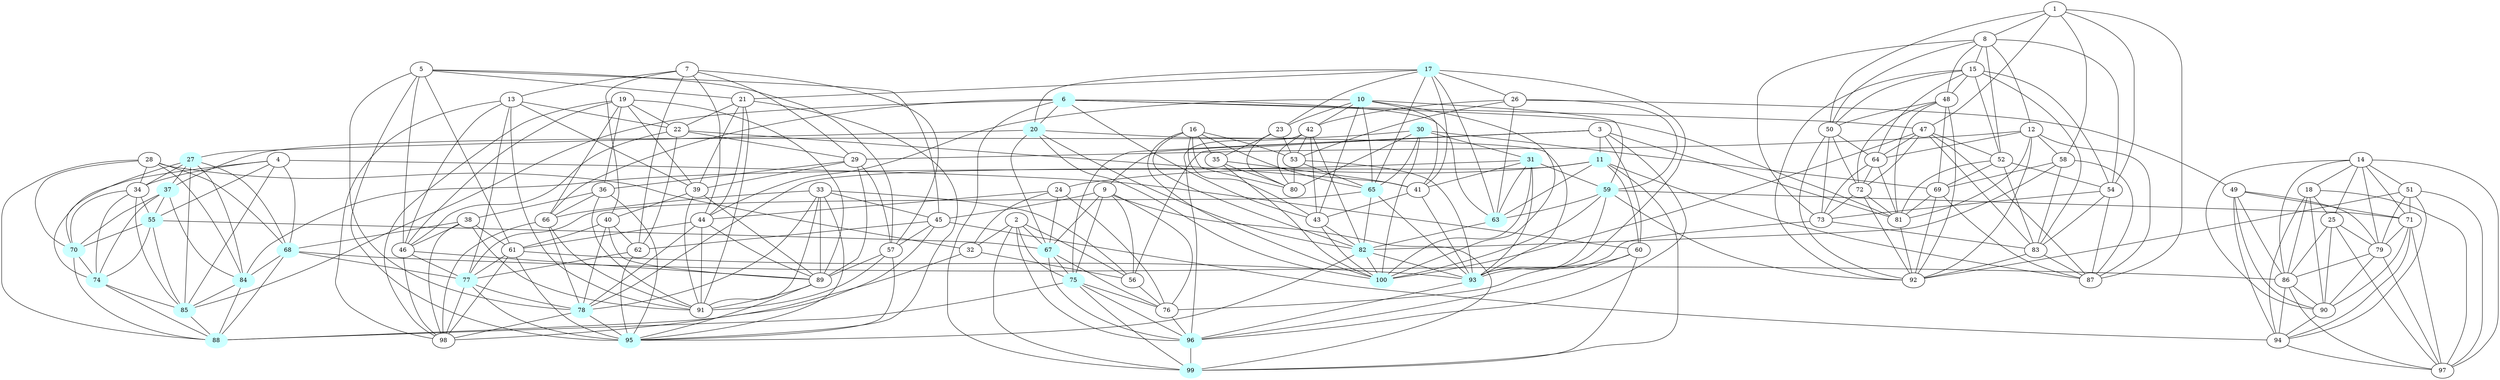 graph G {
    6 [style=filled, color="#CCFFFF"];
    10 [style=filled, color="#CCFFFF"];
    11 [style=filled, color="#CCFFFF"];
    17 [style=filled, color="#CCFFFF"];
    20 [style=filled, color="#CCFFFF"];
    27 [style=filled, color="#CCFFFF"];
    30 [style=filled, color="#CCFFFF"];
    31 [style=filled, color="#CCFFFF"];
    37 [style=filled, color="#CCFFFF"];
    55 [style=filled, color="#CCFFFF"];
    59 [style=filled, color="#CCFFFF"];
    63 [style=filled, color="#CCFFFF"];
    65 [style=filled, color="#CCFFFF"];
    67 [style=filled, color="#CCFFFF"];
    68 [style=filled, color="#CCFFFF"];
    70 [style=filled, color="#CCFFFF"];
    74 [style=filled, color="#CCFFFF"];
    75 [style=filled, color="#CCFFFF"];
    77 [style=filled, color="#CCFFFF"];
    78 [style=filled, color="#CCFFFF"];
    82 [style=filled, color="#CCFFFF"];
    84 [style=filled, color="#CCFFFF"];
    85 [style=filled, color="#CCFFFF"];
    88 [style=filled, color="#CCFFFF"];
    93 [style=filled, color="#CCFFFF"];
    95 [style=filled, color="#CCFFFF"];
    96 [style=filled, color="#CCFFFF"];
    99 [style=filled, color="#CCFFFF"];
    100 [style=filled, color="#CCFFFF"];
    1 -- 8 [len= 4]
    1 -- 47 [len= 4]
    1 -- 50 [len= 4]
    1 -- 54 [len= 4]
    1 -- 58 [len= 4]
    1 -- 87 [len= 4]
    2 -- 32 [len= 4]
    2 -- 56 [len= 4]
    2 -- 67 [len= 4]
    2 -- 75 [len= 4]
    2 -- 96 [len= 4]
    2 -- 99 [len= 4]
    3 -- 9 [len= 4]
    3 -- 11 [len= 4]
    3 -- 56 [len= 4]
    3 -- 60 [len= 4]
    3 -- 75 [len= 4]
    3 -- 81 [len= 4]
    3 -- 96 [len= 4]
    4 -- 34 [len= 4]
    4 -- 55 [len= 4]
    4 -- 60 [len= 4]
    4 -- 68 [len= 4]
    4 -- 74 [len= 4]
    4 -- 85 [len= 4]
    5 -- 21 [len= 4]
    5 -- 45 [len= 4]
    5 -- 46 [len= 4]
    5 -- 57 [len= 4]
    5 -- 61 [len= 4]
    5 -- 78 [len= 4]
    5 -- 95 [len= 4]
    6 -- 20 [len= 4]
    6 -- 43 [len= 4]
    6 -- 47 [len= 4]
    6 -- 63 [len= 4]
    6 -- 66 [len= 4]
    6 -- 81 [len= 4]
    6 -- 85 [len= 4]
    6 -- 99 [len= 4]
    7 -- 13 [len= 4]
    7 -- 29 [len= 4]
    7 -- 40 [len= 4]
    7 -- 44 [len= 4]
    7 -- 57 [len= 4]
    7 -- 62 [len= 4]
    8 -- 12 [len= 4]
    8 -- 15 [len= 4]
    8 -- 48 [len= 4]
    8 -- 50 [len= 4]
    8 -- 52 [len= 4]
    8 -- 54 [len= 4]
    8 -- 73 [len= 4]
    9 -- 45 [len= 4]
    9 -- 56 [len= 4]
    9 -- 67 [len= 4]
    9 -- 75 [len= 4]
    9 -- 76 [len= 4]
    9 -- 99 [len= 4]
    10 -- 23 [len= 4]
    10 -- 41 [len= 4]
    10 -- 42 [len= 4]
    10 -- 43 [len= 4]
    10 -- 44 [len= 4]
    10 -- 59 [len= 4]
    10 -- 65 [len= 4]
    10 -- 100 [len= 4]
    11 -- 24 [len= 4]
    11 -- 60 [len= 4]
    11 -- 63 [len= 4]
    11 -- 78 [len= 4]
    11 -- 87 [len= 4]
    11 -- 99 [len= 4]
    12 -- 29 [len= 4]
    12 -- 58 [len= 4]
    12 -- 64 [len= 4]
    12 -- 81 [len= 4]
    12 -- 87 [len= 4]
    12 -- 92 [len= 4]
    13 -- 22 [len= 4]
    13 -- 39 [len= 4]
    13 -- 46 [len= 4]
    13 -- 77 [len= 4]
    13 -- 91 [len= 4]
    13 -- 98 [len= 4]
    14 -- 18 [len= 4]
    14 -- 25 [len= 4]
    14 -- 51 [len= 4]
    14 -- 71 [len= 4]
    14 -- 79 [len= 4]
    14 -- 86 [len= 4]
    14 -- 90 [len= 4]
    14 -- 97 [len= 4]
    15 -- 48 [len= 4]
    15 -- 50 [len= 4]
    15 -- 52 [len= 4]
    15 -- 54 [len= 4]
    15 -- 64 [len= 4]
    15 -- 83 [len= 4]
    15 -- 92 [len= 4]
    16 -- 35 [len= 4]
    16 -- 43 [len= 4]
    16 -- 53 [len= 4]
    16 -- 65 [len= 4]
    16 -- 80 [len= 4]
    16 -- 82 [len= 4]
    16 -- 100 [len= 4]
    17 -- 20 [len= 4]
    17 -- 21 [len= 4]
    17 -- 23 [len= 4]
    17 -- 26 [len= 4]
    17 -- 41 [len= 4]
    17 -- 63 [len= 4]
    17 -- 65 [len= 4]
    17 -- 93 [len= 4]
    18 -- 25 [len= 4]
    18 -- 86 [len= 4]
    18 -- 90 [len= 4]
    18 -- 94 [len= 4]
    18 -- 97 [len= 4]
    19 -- 22 [len= 4]
    19 -- 36 [len= 4]
    19 -- 39 [len= 4]
    19 -- 46 [len= 4]
    19 -- 66 [len= 4]
    19 -- 89 [len= 4]
    19 -- 98 [len= 4]
    20 -- 27 [len= 4]
    20 -- 67 [len= 4]
    20 -- 82 [len= 4]
    20 -- 93 [len= 4]
    20 -- 100 [len= 4]
    21 -- 22 [len= 4]
    21 -- 39 [len= 4]
    21 -- 44 [len= 4]
    21 -- 91 [len= 4]
    21 -- 95 [len= 4]
    22 -- 29 [len= 4]
    22 -- 41 [len= 4]
    22 -- 46 [len= 4]
    22 -- 62 [len= 4]
    23 -- 35 [len= 4]
    23 -- 53 [len= 4]
    23 -- 80 [len= 4]
    24 -- 32 [len= 4]
    24 -- 44 [len= 4]
    24 -- 67 [len= 4]
    24 -- 76 [len= 4]
    25 -- 79 [len= 4]
    25 -- 86 [len= 4]
    25 -- 90 [len= 4]
    25 -- 97 [len= 4]
    26 -- 42 [len= 4]
    26 -- 49 [len= 4]
    26 -- 53 [len= 4]
    26 -- 59 [len= 4]
    26 -- 63 [len= 4]
    27 -- 34 [len= 4]
    27 -- 37 [len= 4]
    27 -- 68 [len= 4]
    27 -- 70 [len= 4]
    27 -- 84 [len= 4]
    27 -- 85 [len= 4]
    28 -- 32 [len= 4]
    28 -- 34 [len= 4]
    28 -- 68 [len= 4]
    28 -- 70 [len= 4]
    28 -- 84 [len= 4]
    28 -- 88 [len= 4]
    29 -- 36 [len= 4]
    29 -- 39 [len= 4]
    29 -- 57 [len= 4]
    29 -- 89 [len= 4]
    30 -- 31 [len= 4]
    30 -- 37 [len= 4]
    30 -- 65 [len= 4]
    30 -- 69 [len= 4]
    30 -- 80 [len= 4]
    30 -- 100 [len= 4]
    31 -- 41 [len= 4]
    31 -- 59 [len= 4]
    31 -- 63 [len= 4]
    31 -- 84 [len= 4]
    31 -- 93 [len= 4]
    31 -- 100 [len= 4]
    32 -- 56 [len= 4]
    32 -- 88 [len= 4]
    33 -- 45 [len= 4]
    33 -- 56 [len= 4]
    33 -- 66 [len= 4]
    33 -- 78 [len= 4]
    33 -- 89 [len= 4]
    33 -- 91 [len= 4]
    33 -- 95 [len= 4]
    34 -- 55 [len= 4]
    34 -- 70 [len= 4]
    34 -- 74 [len= 4]
    34 -- 85 [len= 4]
    35 -- 41 [len= 4]
    35 -- 80 [len= 4]
    35 -- 100 [len= 4]
    36 -- 38 [len= 4]
    36 -- 66 [len= 4]
    36 -- 91 [len= 4]
    36 -- 95 [len= 4]
    37 -- 55 [len= 4]
    37 -- 70 [len= 4]
    37 -- 74 [len= 4]
    37 -- 84 [len= 4]
    38 -- 46 [len= 4]
    38 -- 61 [len= 4]
    38 -- 68 [len= 4]
    38 -- 91 [len= 4]
    38 -- 98 [len= 4]
    39 -- 40 [len= 4]
    39 -- 89 [len= 4]
    39 -- 91 [len= 4]
    40 -- 61 [len= 4]
    40 -- 62 [len= 4]
    40 -- 78 [len= 4]
    40 -- 89 [len= 4]
    41 -- 43 [len= 4]
    41 -- 93 [len= 4]
    42 -- 43 [len= 4]
    42 -- 53 [len= 4]
    42 -- 80 [len= 4]
    42 -- 82 [len= 4]
    42 -- 96 [len= 4]
    43 -- 82 [len= 4]
    43 -- 100 [len= 4]
    44 -- 61 [len= 4]
    44 -- 78 [len= 4]
    44 -- 89 [len= 4]
    44 -- 91 [len= 4]
    45 -- 57 [len= 4]
    45 -- 62 [len= 4]
    45 -- 94 [len= 4]
    45 -- 98 [len= 4]
    46 -- 77 [len= 4]
    46 -- 89 [len= 4]
    46 -- 98 [len= 4]
    47 -- 52 [len= 4]
    47 -- 64 [len= 4]
    47 -- 72 [len= 4]
    47 -- 83 [len= 4]
    47 -- 87 [len= 4]
    47 -- 100 [len= 4]
    48 -- 50 [len= 4]
    48 -- 69 [len= 4]
    48 -- 72 [len= 4]
    48 -- 81 [len= 4]
    48 -- 92 [len= 4]
    49 -- 71 [len= 4]
    49 -- 79 [len= 4]
    49 -- 86 [len= 4]
    49 -- 90 [len= 4]
    49 -- 94 [len= 4]
    50 -- 64 [len= 4]
    50 -- 72 [len= 4]
    50 -- 73 [len= 4]
    50 -- 92 [len= 4]
    51 -- 71 [len= 4]
    51 -- 79 [len= 4]
    51 -- 92 [len= 4]
    51 -- 94 [len= 4]
    51 -- 97 [len= 4]
    52 -- 54 [len= 4]
    52 -- 69 [len= 4]
    52 -- 81 [len= 4]
    52 -- 83 [len= 4]
    53 -- 65 [len= 4]
    53 -- 80 [len= 4]
    53 -- 93 [len= 4]
    54 -- 73 [len= 4]
    54 -- 83 [len= 4]
    54 -- 87 [len= 4]
    55 -- 67 [len= 4]
    55 -- 70 [len= 4]
    55 -- 74 [len= 4]
    55 -- 85 [len= 4]
    56 -- 76 [len= 4]
    57 -- 89 [len= 4]
    57 -- 91 [len= 4]
    57 -- 95 [len= 4]
    58 -- 69 [len= 4]
    58 -- 82 [len= 4]
    58 -- 83 [len= 4]
    58 -- 87 [len= 4]
    59 -- 63 [len= 4]
    59 -- 71 [len= 4]
    59 -- 92 [len= 4]
    59 -- 93 [len= 4]
    59 -- 100 [len= 4]
    60 -- 76 [len= 4]
    60 -- 96 [len= 4]
    60 -- 99 [len= 4]
    61 -- 77 [len= 4]
    61 -- 93 [len= 4]
    61 -- 95 [len= 4]
    61 -- 98 [len= 4]
    62 -- 77 [len= 4]
    62 -- 95 [len= 4]
    63 -- 82 [len= 4]
    64 -- 72 [len= 4]
    64 -- 73 [len= 4]
    64 -- 81 [len= 4]
    65 -- 77 [len= 4]
    65 -- 82 [len= 4]
    65 -- 93 [len= 4]
    66 -- 78 [len= 4]
    66 -- 91 [len= 4]
    66 -- 98 [len= 4]
    67 -- 75 [len= 4]
    67 -- 76 [len= 4]
    67 -- 96 [len= 4]
    68 -- 77 [len= 4]
    68 -- 84 [len= 4]
    68 -- 86 [len= 4]
    68 -- 88 [len= 4]
    69 -- 81 [len= 4]
    69 -- 87 [len= 4]
    69 -- 92 [len= 4]
    70 -- 74 [len= 4]
    70 -- 88 [len= 4]
    71 -- 79 [len= 4]
    71 -- 90 [len= 4]
    71 -- 94 [len= 4]
    71 -- 97 [len= 4]
    72 -- 73 [len= 4]
    72 -- 81 [len= 4]
    72 -- 92 [len= 4]
    73 -- 83 [len= 4]
    73 -- 93 [len= 4]
    74 -- 85 [len= 4]
    74 -- 88 [len= 4]
    75 -- 76 [len= 4]
    75 -- 88 [len= 4]
    75 -- 96 [len= 4]
    75 -- 99 [len= 4]
    76 -- 96 [len= 4]
    77 -- 78 [len= 4]
    77 -- 95 [len= 4]
    77 -- 98 [len= 4]
    78 -- 95 [len= 4]
    78 -- 98 [len= 4]
    79 -- 86 [len= 4]
    79 -- 90 [len= 4]
    79 -- 97 [len= 4]
    81 -- 92 [len= 4]
    82 -- 93 [len= 4]
    82 -- 95 [len= 4]
    82 -- 100 [len= 4]
    83 -- 87 [len= 4]
    83 -- 92 [len= 4]
    84 -- 85 [len= 4]
    84 -- 88 [len= 4]
    85 -- 88 [len= 4]
    86 -- 90 [len= 4]
    86 -- 94 [len= 4]
    86 -- 97 [len= 4]
    89 -- 91 [len= 4]
    89 -- 95 [len= 4]
    90 -- 94 [len= 4]
    93 -- 96 [len= 4]
    94 -- 97 [len= 4]
    96 -- 99 [len= 4]
}
